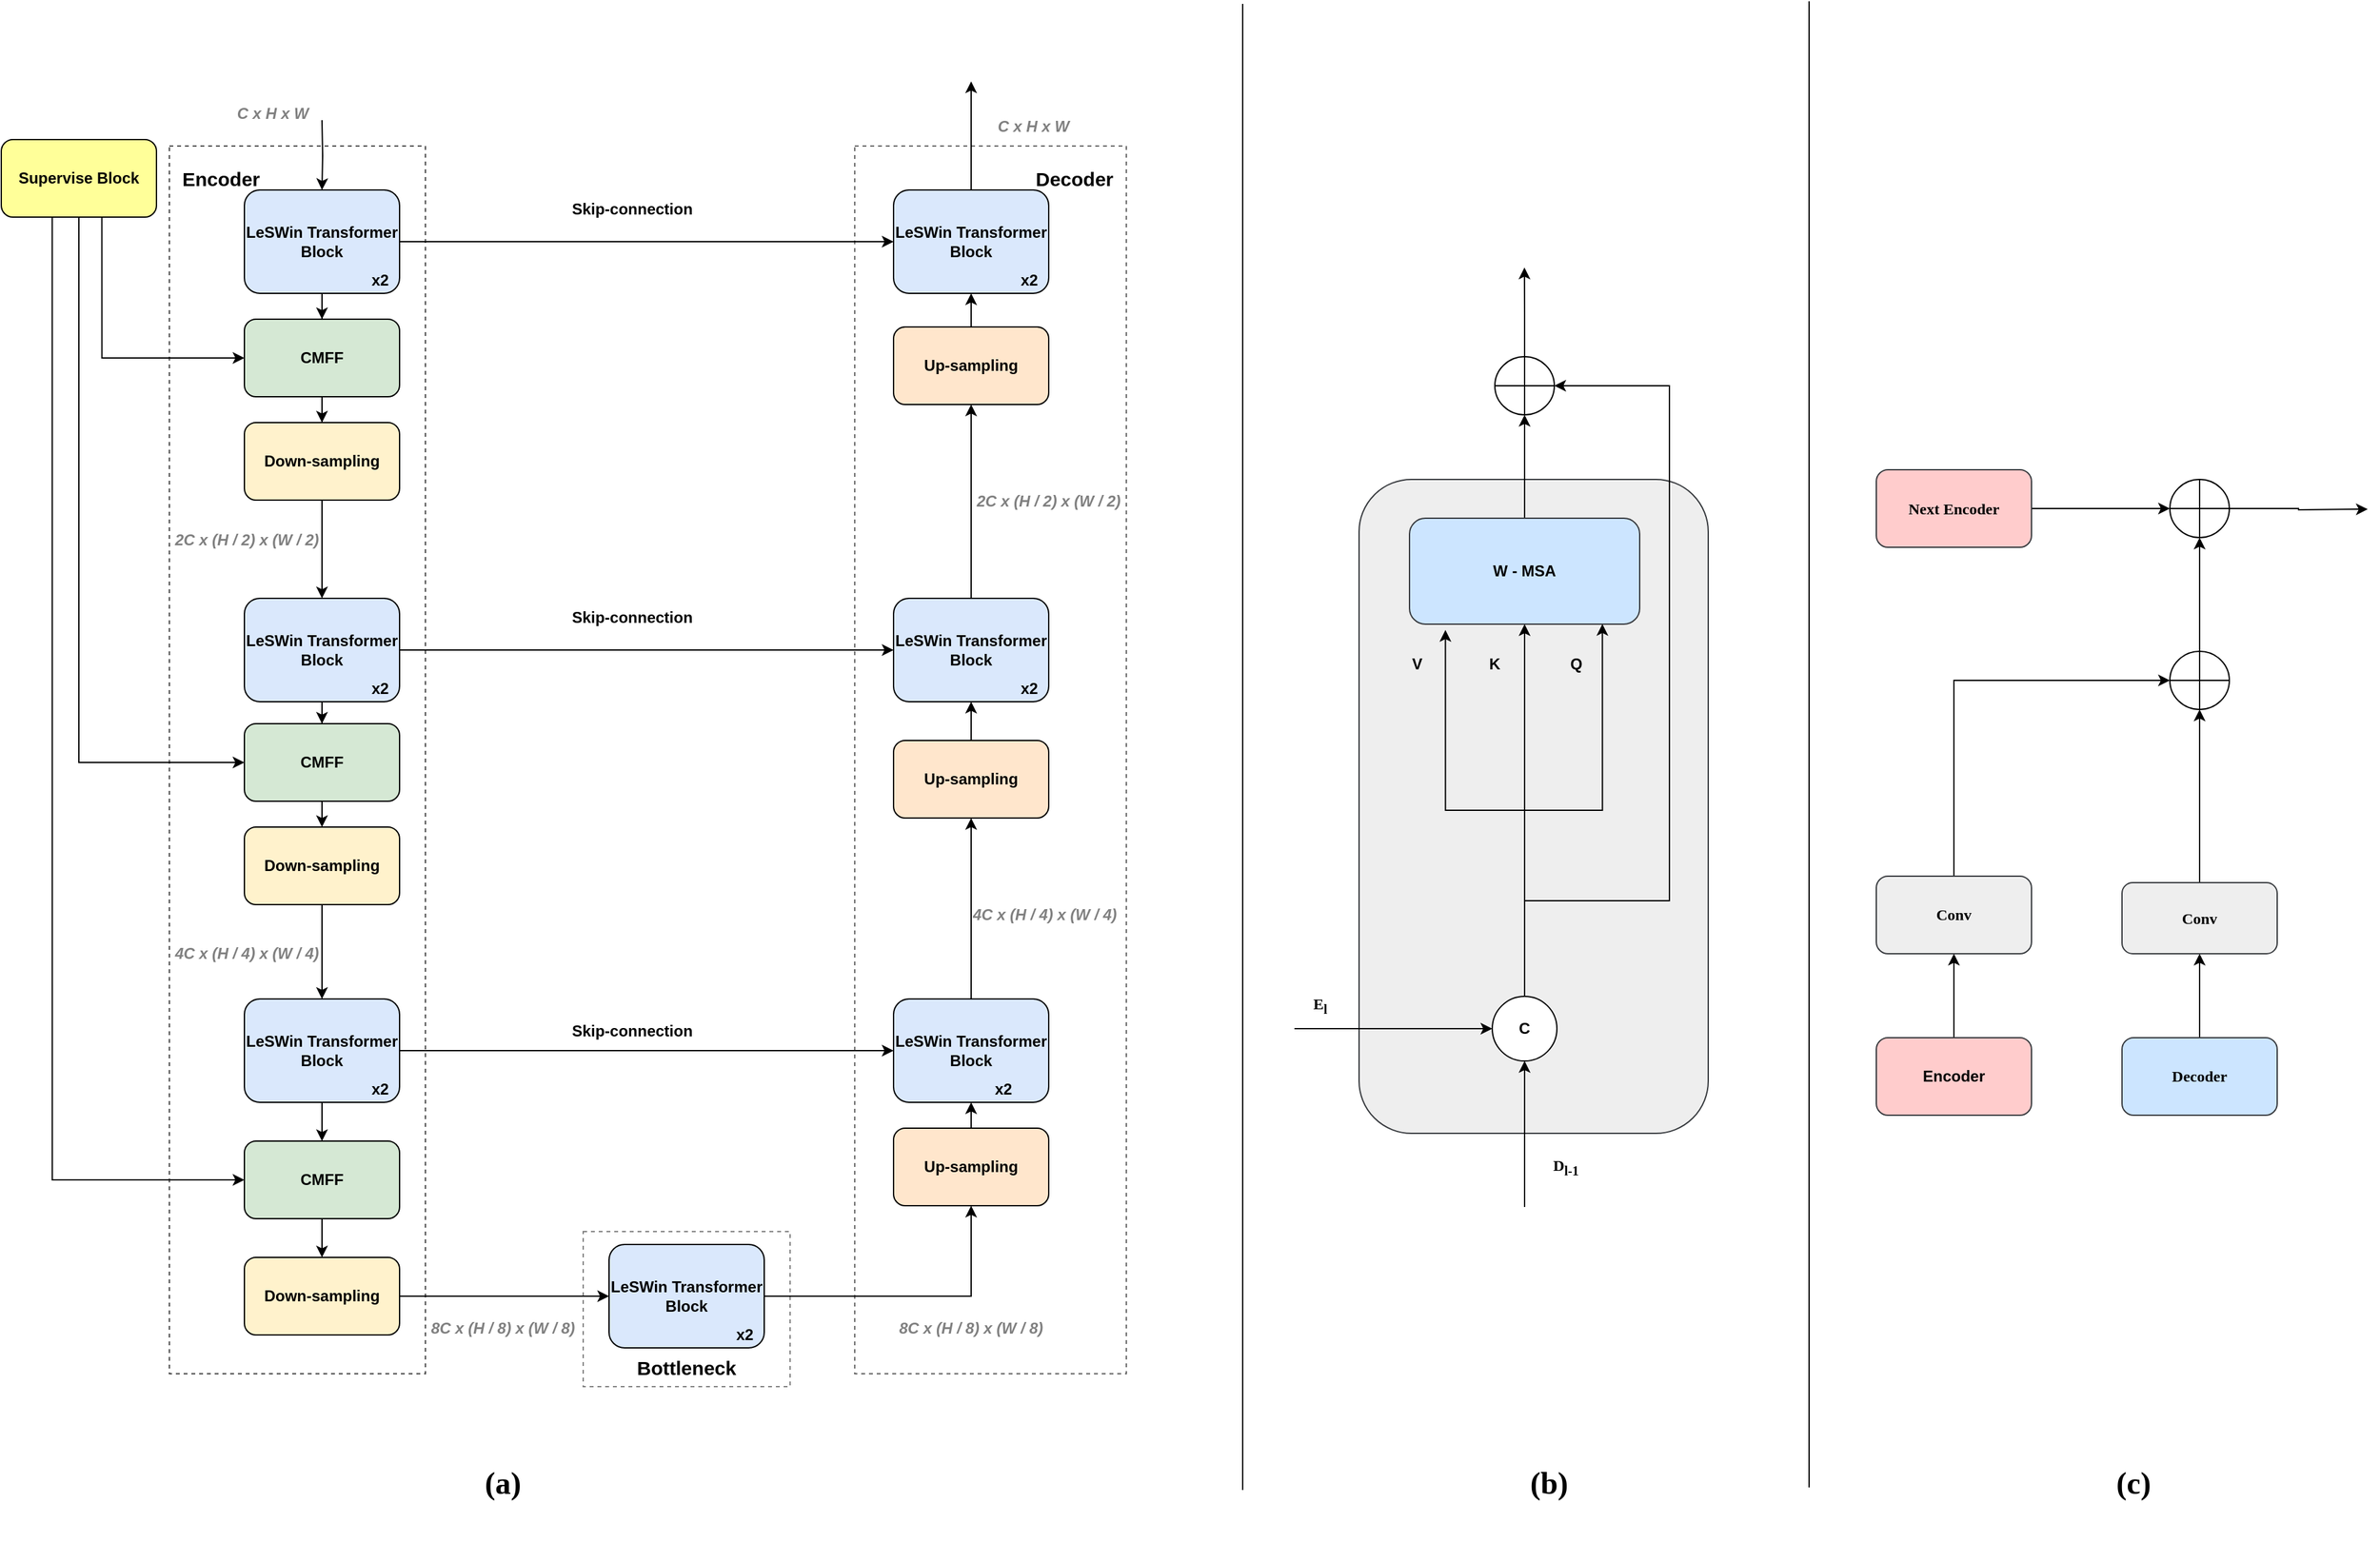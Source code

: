 <mxfile version="15.7.0" type="github">
  <diagram id="IXwqXhgnDkeGvteRUH3C" name="第 1 页">
    <mxGraphModel dx="2557" dy="1987" grid="1" gridSize="10" guides="1" tooltips="1" connect="1" arrows="1" fold="1" page="1" pageScale="1" pageWidth="827" pageHeight="1169" math="0" shadow="0">
      <root>
        <mxCell id="0" />
        <mxCell id="1" parent="0" />
        <mxCell id="qP3GUEBRzNVfUEcZbBKY-33" value="" style="rounded=1;whiteSpace=wrap;html=1;strokeColor=#36393d;fillColor=#eeeeee;fontStyle=1" vertex="1" parent="1">
          <mxGeometry x="1010" y="278" width="270" height="506" as="geometry" />
        </mxCell>
        <mxCell id="MLV8fCWVCvASni8vyX7m-54" value="" style="rounded=0;whiteSpace=wrap;html=1;shadow=0;glass=0;labelBackgroundColor=none;sketch=0;fontColor=default;strokeColor=#4D4D4D;fillColor=none;dashed=1;fontStyle=1" parent="1" vertex="1">
          <mxGeometry x="90" y="20" width="198" height="950" as="geometry" />
        </mxCell>
        <mxCell id="MLV8fCWVCvASni8vyX7m-61" value="" style="rounded=0;whiteSpace=wrap;html=1;shadow=0;glass=0;labelBackgroundColor=none;sketch=0;fontColor=default;strokeColor=#808080;fillColor=none;dashed=1;fontStyle=1" parent="1" vertex="1">
          <mxGeometry x="410" y="860" width="160" height="120" as="geometry" />
        </mxCell>
        <mxCell id="MLV8fCWVCvASni8vyX7m-59" value="" style="rounded=0;whiteSpace=wrap;html=1;shadow=0;glass=0;labelBackgroundColor=none;sketch=0;fontColor=default;strokeColor=#666666;fillColor=none;dashed=1;fontStyle=1" parent="1" vertex="1">
          <mxGeometry x="620" y="20" width="210" height="950" as="geometry" />
        </mxCell>
        <mxCell id="MLV8fCWVCvASni8vyX7m-4" value="" style="edgeStyle=orthogonalEdgeStyle;rounded=0;orthogonalLoop=1;jettySize=auto;html=1;fontColor=default;strokeColor=default;labelBackgroundColor=default;fontStyle=1" parent="1" target="MLV8fCWVCvASni8vyX7m-3" edge="1">
          <mxGeometry relative="1" as="geometry">
            <mxPoint x="208" as="sourcePoint" />
          </mxGeometry>
        </mxCell>
        <mxCell id="MLV8fCWVCvASni8vyX7m-51" style="edgeStyle=orthogonalEdgeStyle;rounded=0;orthogonalLoop=1;jettySize=auto;html=1;exitX=1;exitY=0.5;exitDx=0;exitDy=0;labelBackgroundColor=default;fontColor=default;startArrow=none;startFill=0;endArrow=classic;endFill=1;strokeColor=default;fontStyle=1" parent="1" source="MLV8fCWVCvASni8vyX7m-3" target="MLV8fCWVCvASni8vyX7m-34" edge="1">
          <mxGeometry relative="1" as="geometry" />
        </mxCell>
        <mxCell id="qP3GUEBRzNVfUEcZbBKY-15" value="" style="edgeStyle=orthogonalEdgeStyle;rounded=0;orthogonalLoop=1;jettySize=auto;html=1;fontStyle=1" edge="1" parent="1" source="MLV8fCWVCvASni8vyX7m-3" target="qP3GUEBRzNVfUEcZbBKY-14">
          <mxGeometry relative="1" as="geometry" />
        </mxCell>
        <mxCell id="MLV8fCWVCvASni8vyX7m-3" value="&lt;span&gt;LeSWin Transformer Block&lt;/span&gt;" style="rounded=1;whiteSpace=wrap;html=1;fillColor=#dae8fc;strokeColor=#000000;shadow=0;glass=0;sketch=0;labelBackgroundColor=none;fontColor=default;fontStyle=1" parent="1" vertex="1">
          <mxGeometry x="148" y="54" width="120" height="80" as="geometry" />
        </mxCell>
        <mxCell id="MLV8fCWVCvASni8vyX7m-5" value="x2" style="text;html=1;strokeColor=none;fillColor=none;align=center;verticalAlign=middle;whiteSpace=wrap;rounded=0;shadow=0;glass=0;sketch=0;fontColor=default;labelBackgroundColor=none;fontStyle=1" parent="1" vertex="1">
          <mxGeometry x="238" y="114" width="30" height="20" as="geometry" />
        </mxCell>
        <mxCell id="MLV8fCWVCvASni8vyX7m-52" style="edgeStyle=orthogonalEdgeStyle;rounded=0;orthogonalLoop=1;jettySize=auto;html=1;exitX=1;exitY=0.5;exitDx=0;exitDy=0;entryX=0;entryY=0.5;entryDx=0;entryDy=0;labelBackgroundColor=default;fontColor=default;startArrow=none;startFill=0;endArrow=classic;endFill=1;strokeColor=default;fontStyle=1" parent="1" source="MLV8fCWVCvASni8vyX7m-6" target="MLV8fCWVCvASni8vyX7m-32" edge="1">
          <mxGeometry relative="1" as="geometry" />
        </mxCell>
        <mxCell id="qP3GUEBRzNVfUEcZbBKY-18" value="" style="edgeStyle=orthogonalEdgeStyle;rounded=0;orthogonalLoop=1;jettySize=auto;html=1;fontStyle=1" edge="1" parent="1" source="MLV8fCWVCvASni8vyX7m-6" target="qP3GUEBRzNVfUEcZbBKY-17">
          <mxGeometry relative="1" as="geometry" />
        </mxCell>
        <mxCell id="MLV8fCWVCvASni8vyX7m-53" style="edgeStyle=orthogonalEdgeStyle;rounded=0;orthogonalLoop=1;jettySize=auto;html=1;exitX=1;exitY=0.5;exitDx=0;exitDy=0;entryX=0;entryY=0.5;entryDx=0;entryDy=0;labelBackgroundColor=default;fontColor=default;startArrow=none;startFill=0;endArrow=classic;endFill=1;strokeColor=default;fontStyle=1" parent="1" source="MLV8fCWVCvASni8vyX7m-10" target="MLV8fCWVCvASni8vyX7m-30" edge="1">
          <mxGeometry relative="1" as="geometry" />
        </mxCell>
        <mxCell id="qP3GUEBRzNVfUEcZbBKY-25" value="" style="edgeStyle=orthogonalEdgeStyle;rounded=0;orthogonalLoop=1;jettySize=auto;html=1;fontStyle=1" edge="1" parent="1" source="MLV8fCWVCvASni8vyX7m-10" target="qP3GUEBRzNVfUEcZbBKY-24">
          <mxGeometry relative="1" as="geometry" />
        </mxCell>
        <mxCell id="MLV8fCWVCvASni8vyX7m-10" value="&lt;span&gt;LeSWin Transformer Block&lt;/span&gt;" style="rounded=1;whiteSpace=wrap;html=1;fillColor=#dae8fc;strokeColor=default;shadow=0;glass=0;sketch=0;labelBackgroundColor=none;fontColor=default;fontStyle=1" parent="1" vertex="1">
          <mxGeometry x="148" y="680" width="120" height="80" as="geometry" />
        </mxCell>
        <mxCell id="MLV8fCWVCvASni8vyX7m-11" value="x2" style="text;html=1;strokeColor=none;fillColor=none;align=center;verticalAlign=middle;whiteSpace=wrap;rounded=0;shadow=0;glass=0;sketch=0;fontColor=default;labelBackgroundColor=none;fontStyle=1" parent="1" vertex="1">
          <mxGeometry x="238" y="740" width="30" height="20" as="geometry" />
        </mxCell>
        <mxCell id="MLV8fCWVCvASni8vyX7m-21" style="edgeStyle=orthogonalEdgeStyle;rounded=0;orthogonalLoop=1;jettySize=auto;html=1;exitX=0.5;exitY=1;exitDx=0;exitDy=0;labelBackgroundColor=default;fontColor=default;strokeColor=default;fontStyle=1" parent="1" source="MLV8fCWVCvASni8vyX7m-13" target="MLV8fCWVCvASni8vyX7m-6" edge="1">
          <mxGeometry relative="1" as="geometry" />
        </mxCell>
        <mxCell id="MLV8fCWVCvASni8vyX7m-13" value="Down-sampling" style="rounded=1;whiteSpace=wrap;html=1;shadow=0;glass=0;labelBackgroundColor=none;sketch=0;strokeColor=#000000;fillColor=#fff2cc;fontColor=default;fontStyle=1" parent="1" vertex="1">
          <mxGeometry x="148" y="234" width="120" height="60" as="geometry" />
        </mxCell>
        <mxCell id="MLV8fCWVCvASni8vyX7m-20" style="edgeStyle=orthogonalEdgeStyle;rounded=0;orthogonalLoop=1;jettySize=auto;html=1;exitX=0.5;exitY=1;exitDx=0;exitDy=0;labelBackgroundColor=default;fontColor=default;strokeColor=default;fontStyle=1" parent="1" source="MLV8fCWVCvASni8vyX7m-15" target="MLV8fCWVCvASni8vyX7m-10" edge="1">
          <mxGeometry relative="1" as="geometry" />
        </mxCell>
        <mxCell id="MLV8fCWVCvASni8vyX7m-15" value="Down-sampling" style="rounded=1;whiteSpace=wrap;html=1;shadow=0;glass=0;labelBackgroundColor=none;sketch=0;strokeColor=#000000;fillColor=#fff2cc;fontColor=default;fontStyle=1" parent="1" vertex="1">
          <mxGeometry x="148" y="547" width="120" height="60" as="geometry" />
        </mxCell>
        <mxCell id="MLV8fCWVCvASni8vyX7m-27" style="edgeStyle=orthogonalEdgeStyle;rounded=0;orthogonalLoop=1;jettySize=auto;html=1;exitX=1;exitY=0.5;exitDx=0;exitDy=0;labelBackgroundColor=default;fontColor=default;startArrow=none;startFill=0;endArrow=classic;endFill=1;strokeColor=default;fontStyle=1" parent="1" source="MLV8fCWVCvASni8vyX7m-18" target="MLV8fCWVCvASni8vyX7m-25" edge="1">
          <mxGeometry relative="1" as="geometry" />
        </mxCell>
        <mxCell id="MLV8fCWVCvASni8vyX7m-18" value="Down-sampling" style="rounded=1;whiteSpace=wrap;html=1;shadow=0;glass=0;labelBackgroundColor=none;sketch=0;strokeColor=#000000;fillColor=#fff2cc;fontColor=default;fontStyle=1" parent="1" vertex="1">
          <mxGeometry x="148" y="880" width="120" height="60" as="geometry" />
        </mxCell>
        <mxCell id="MLV8fCWVCvASni8vyX7m-22" value="&lt;i&gt;&lt;font&gt;C x H x W&lt;/font&gt;&lt;/i&gt;" style="text;html=1;strokeColor=none;fillColor=none;align=center;verticalAlign=middle;whiteSpace=wrap;rounded=0;shadow=0;glass=0;labelBackgroundColor=none;sketch=0;fontColor=#808080;fontStyle=1" parent="1" vertex="1">
          <mxGeometry x="140" y="-20" width="60" height="30" as="geometry" />
        </mxCell>
        <mxCell id="MLV8fCWVCvASni8vyX7m-29" style="edgeStyle=orthogonalEdgeStyle;rounded=0;orthogonalLoop=1;jettySize=auto;html=1;exitX=1;exitY=0.5;exitDx=0;exitDy=0;labelBackgroundColor=default;fontColor=default;startArrow=none;startFill=0;endArrow=classic;endFill=1;strokeColor=default;fontStyle=1" parent="1" source="MLV8fCWVCvASni8vyX7m-25" target="MLV8fCWVCvASni8vyX7m-28" edge="1">
          <mxGeometry relative="1" as="geometry" />
        </mxCell>
        <mxCell id="MLV8fCWVCvASni8vyX7m-25" value="&lt;span&gt;LeSWin Transformer Block&lt;/span&gt;" style="rounded=1;whiteSpace=wrap;html=1;fillColor=#dae8fc;strokeColor=default;shadow=0;glass=0;sketch=0;labelBackgroundColor=none;fontColor=default;fontStyle=1" parent="1" vertex="1">
          <mxGeometry x="430" y="870" width="120" height="80" as="geometry" />
        </mxCell>
        <mxCell id="MLV8fCWVCvASni8vyX7m-26" value="x2" style="text;html=1;strokeColor=none;fillColor=none;align=center;verticalAlign=middle;whiteSpace=wrap;rounded=0;shadow=0;glass=0;sketch=0;fontColor=default;labelBackgroundColor=none;fontStyle=1" parent="1" vertex="1">
          <mxGeometry x="520" y="930" width="30" height="20" as="geometry" />
        </mxCell>
        <mxCell id="MLV8fCWVCvASni8vyX7m-37" style="edgeStyle=orthogonalEdgeStyle;rounded=0;orthogonalLoop=1;jettySize=auto;html=1;exitX=0.5;exitY=0;exitDx=0;exitDy=0;entryX=0.5;entryY=1;entryDx=0;entryDy=0;labelBackgroundColor=default;fontColor=default;startArrow=none;startFill=0;endArrow=classic;endFill=1;strokeColor=default;fontStyle=1" parent="1" source="MLV8fCWVCvASni8vyX7m-28" target="MLV8fCWVCvASni8vyX7m-30" edge="1">
          <mxGeometry relative="1" as="geometry" />
        </mxCell>
        <mxCell id="MLV8fCWVCvASni8vyX7m-28" value="Up-sampling" style="rounded=1;whiteSpace=wrap;html=1;shadow=0;glass=0;labelBackgroundColor=none;sketch=0;strokeColor=#000000;fillColor=#ffe6cc;fontColor=default;fontStyle=1" parent="1" vertex="1">
          <mxGeometry x="650" y="780" width="120" height="60" as="geometry" />
        </mxCell>
        <mxCell id="MLV8fCWVCvASni8vyX7m-39" style="edgeStyle=orthogonalEdgeStyle;rounded=0;orthogonalLoop=1;jettySize=auto;html=1;exitX=0.5;exitY=0;exitDx=0;exitDy=0;labelBackgroundColor=default;fontColor=default;startArrow=none;startFill=0;endArrow=classic;endFill=1;strokeColor=default;fontStyle=1" parent="1" source="MLV8fCWVCvASni8vyX7m-30" target="MLV8fCWVCvASni8vyX7m-38" edge="1">
          <mxGeometry relative="1" as="geometry" />
        </mxCell>
        <mxCell id="MLV8fCWVCvASni8vyX7m-30" value="&lt;span&gt;LeSWin Transformer Block&lt;/span&gt;" style="rounded=1;whiteSpace=wrap;html=1;fillColor=#dae8fc;strokeColor=default;shadow=0;glass=0;sketch=0;labelBackgroundColor=none;fontColor=default;fontStyle=1" parent="1" vertex="1">
          <mxGeometry x="650" y="680" width="120" height="80" as="geometry" />
        </mxCell>
        <mxCell id="MLV8fCWVCvASni8vyX7m-31" value="x2" style="text;html=1;strokeColor=none;fillColor=none;align=center;verticalAlign=middle;whiteSpace=wrap;rounded=0;shadow=0;glass=0;sketch=0;fontColor=default;labelBackgroundColor=none;fontStyle=1" parent="1" vertex="1">
          <mxGeometry x="720" y="740" width="30" height="20" as="geometry" />
        </mxCell>
        <mxCell id="MLV8fCWVCvASni8vyX7m-43" style="edgeStyle=orthogonalEdgeStyle;rounded=0;orthogonalLoop=1;jettySize=auto;html=1;exitX=0.5;exitY=0;exitDx=0;exitDy=0;entryX=0.5;entryY=1;entryDx=0;entryDy=0;labelBackgroundColor=default;fontColor=default;startArrow=none;startFill=0;endArrow=classic;endFill=1;strokeColor=default;fontStyle=1" parent="1" source="MLV8fCWVCvASni8vyX7m-32" target="MLV8fCWVCvASni8vyX7m-41" edge="1">
          <mxGeometry relative="1" as="geometry" />
        </mxCell>
        <mxCell id="MLV8fCWVCvASni8vyX7m-32" value="&lt;span&gt;LeSWin Transformer Block&lt;/span&gt;" style="rounded=1;whiteSpace=wrap;html=1;fillColor=#dae8fc;strokeColor=default;shadow=0;glass=0;sketch=0;labelBackgroundColor=none;fontColor=default;fontStyle=1" parent="1" vertex="1">
          <mxGeometry x="650" y="370" width="120" height="80" as="geometry" />
        </mxCell>
        <mxCell id="MLV8fCWVCvASni8vyX7m-33" value="x2" style="text;html=1;strokeColor=none;fillColor=none;align=center;verticalAlign=middle;whiteSpace=wrap;rounded=0;shadow=0;glass=0;sketch=0;fontColor=default;labelBackgroundColor=none;fontStyle=1" parent="1" vertex="1">
          <mxGeometry x="740" y="430" width="30" height="20" as="geometry" />
        </mxCell>
        <mxCell id="MLV8fCWVCvASni8vyX7m-44" style="edgeStyle=orthogonalEdgeStyle;rounded=0;orthogonalLoop=1;jettySize=auto;html=1;exitX=0.5;exitY=0;exitDx=0;exitDy=0;labelBackgroundColor=default;fontColor=default;startArrow=none;startFill=0;endArrow=classic;endFill=1;strokeColor=default;fontStyle=1" parent="1" source="MLV8fCWVCvASni8vyX7m-34" edge="1">
          <mxGeometry relative="1" as="geometry">
            <mxPoint x="710" y="-30" as="targetPoint" />
          </mxGeometry>
        </mxCell>
        <mxCell id="MLV8fCWVCvASni8vyX7m-34" value="&lt;span&gt;LeSWin Transformer Block&lt;/span&gt;" style="rounded=1;whiteSpace=wrap;html=1;fillColor=#dae8fc;strokeColor=default;shadow=0;glass=0;sketch=0;labelBackgroundColor=none;fontColor=default;fontStyle=1" parent="1" vertex="1">
          <mxGeometry x="650" y="54" width="120" height="80" as="geometry" />
        </mxCell>
        <mxCell id="MLV8fCWVCvASni8vyX7m-35" value="x2" style="text;html=1;strokeColor=none;fillColor=none;align=center;verticalAlign=middle;whiteSpace=wrap;rounded=0;shadow=0;glass=0;sketch=0;fontColor=default;labelBackgroundColor=none;fontStyle=1" parent="1" vertex="1">
          <mxGeometry x="740" y="114" width="30" height="20" as="geometry" />
        </mxCell>
        <mxCell id="MLV8fCWVCvASni8vyX7m-40" style="edgeStyle=orthogonalEdgeStyle;rounded=0;orthogonalLoop=1;jettySize=auto;html=1;exitX=0.5;exitY=0;exitDx=0;exitDy=0;entryX=0.5;entryY=1;entryDx=0;entryDy=0;labelBackgroundColor=default;fontColor=default;startArrow=none;startFill=0;endArrow=classic;endFill=1;strokeColor=default;fontStyle=1" parent="1" source="MLV8fCWVCvASni8vyX7m-38" target="MLV8fCWVCvASni8vyX7m-32" edge="1">
          <mxGeometry relative="1" as="geometry" />
        </mxCell>
        <mxCell id="MLV8fCWVCvASni8vyX7m-38" value="Up-sampling" style="rounded=1;whiteSpace=wrap;html=1;shadow=0;glass=0;labelBackgroundColor=none;sketch=0;strokeColor=#000000;fillColor=#ffe6cc;fontColor=default;fontStyle=1" parent="1" vertex="1">
          <mxGeometry x="650" y="480" width="120" height="60" as="geometry" />
        </mxCell>
        <mxCell id="MLV8fCWVCvASni8vyX7m-42" style="edgeStyle=orthogonalEdgeStyle;rounded=0;orthogonalLoop=1;jettySize=auto;html=1;exitX=0.5;exitY=0;exitDx=0;exitDy=0;entryX=0.5;entryY=1;entryDx=0;entryDy=0;labelBackgroundColor=default;fontColor=default;startArrow=none;startFill=0;endArrow=classic;endFill=1;strokeColor=default;fontStyle=1" parent="1" source="MLV8fCWVCvASni8vyX7m-41" target="MLV8fCWVCvASni8vyX7m-34" edge="1">
          <mxGeometry relative="1" as="geometry" />
        </mxCell>
        <mxCell id="MLV8fCWVCvASni8vyX7m-41" value="&lt;span&gt;Up-sampling&lt;/span&gt;" style="rounded=1;whiteSpace=wrap;html=1;shadow=0;glass=0;labelBackgroundColor=none;sketch=0;strokeColor=#000000;fillColor=#ffe6cc;fontColor=default;fontStyle=1" parent="1" vertex="1">
          <mxGeometry x="650" y="160" width="120" height="60" as="geometry" />
        </mxCell>
        <mxCell id="MLV8fCWVCvASni8vyX7m-57" value="&lt;span&gt;&lt;font style=&quot;font-size: 15px&quot;&gt;Encoder&lt;/font&gt;&lt;/span&gt;" style="text;html=1;strokeColor=none;fillColor=none;align=center;verticalAlign=middle;whiteSpace=wrap;rounded=0;shadow=0;glass=0;dashed=1;labelBackgroundColor=none;sketch=0;fontColor=default;fontStyle=1" parent="1" vertex="1">
          <mxGeometry x="90" y="20" width="80" height="50" as="geometry" />
        </mxCell>
        <mxCell id="MLV8fCWVCvASni8vyX7m-60" value="&lt;span&gt;&lt;font style=&quot;font-size: 15px&quot;&gt;Decoder&lt;/font&gt;&lt;/span&gt;" style="text;html=1;strokeColor=none;fillColor=none;align=center;verticalAlign=middle;whiteSpace=wrap;rounded=0;shadow=0;glass=0;dashed=1;labelBackgroundColor=none;sketch=0;fontColor=default;fontStyle=1" parent="1" vertex="1">
          <mxGeometry x="750" y="20" width="80" height="50" as="geometry" />
        </mxCell>
        <mxCell id="MLV8fCWVCvASni8vyX7m-62" value="&lt;span style=&quot;font-size: 15px&quot;&gt;&lt;span&gt;Bottleneck&lt;/span&gt;&lt;/span&gt;" style="text;html=1;strokeColor=none;fillColor=none;align=center;verticalAlign=middle;whiteSpace=wrap;rounded=0;shadow=0;glass=0;dashed=1;labelBackgroundColor=none;sketch=0;fontColor=default;fontStyle=1" parent="1" vertex="1">
          <mxGeometry x="450" y="950" width="80" height="30" as="geometry" />
        </mxCell>
        <mxCell id="qP3GUEBRzNVfUEcZbBKY-1" value="&lt;i&gt;&lt;font&gt;&lt;span&gt;2C x (H / 2) x (W / 2)&lt;/span&gt;&lt;/font&gt;&lt;/i&gt;" style="text;html=1;strokeColor=none;fillColor=none;align=center;verticalAlign=middle;whiteSpace=wrap;rounded=0;shadow=0;glass=0;labelBackgroundColor=none;sketch=0;fontColor=#808080;fontStyle=1" vertex="1" parent="1">
          <mxGeometry x="90" y="310" width="120" height="30" as="geometry" />
        </mxCell>
        <mxCell id="qP3GUEBRzNVfUEcZbBKY-3" value="&lt;i&gt;&lt;font&gt;4C x (H / 4) x (W / 4)&lt;/font&gt;&lt;/i&gt;" style="text;html=1;strokeColor=none;fillColor=none;align=center;verticalAlign=middle;whiteSpace=wrap;rounded=0;shadow=0;glass=0;labelBackgroundColor=none;sketch=0;fontColor=#808080;fontStyle=1" vertex="1" parent="1">
          <mxGeometry x="90" y="630" width="120" height="30" as="geometry" />
        </mxCell>
        <mxCell id="qP3GUEBRzNVfUEcZbBKY-4" value="&lt;i&gt;&lt;font&gt;8C x (H / 8) x (W / 8)&lt;/font&gt;&lt;/i&gt;" style="text;html=1;strokeColor=none;fillColor=none;align=center;verticalAlign=middle;whiteSpace=wrap;rounded=0;shadow=0;glass=0;labelBackgroundColor=none;sketch=0;fontColor=#808080;fontStyle=1" vertex="1" parent="1">
          <mxGeometry x="288" y="920" width="120" height="30" as="geometry" />
        </mxCell>
        <mxCell id="qP3GUEBRzNVfUEcZbBKY-6" value="&lt;i&gt;&lt;font&gt;4C x (H / 4) x (W / 4)&lt;/font&gt;&lt;/i&gt;" style="text;html=1;strokeColor=none;fillColor=none;align=center;verticalAlign=middle;whiteSpace=wrap;rounded=0;shadow=0;glass=0;labelBackgroundColor=none;sketch=0;fontColor=#808080;fontStyle=1" vertex="1" parent="1">
          <mxGeometry x="707" y="600" width="120" height="30" as="geometry" />
        </mxCell>
        <mxCell id="qP3GUEBRzNVfUEcZbBKY-7" value="&lt;i&gt;&lt;font&gt;2C x (H / 2) x (W / 2)&lt;/font&gt;&lt;/i&gt;" style="text;html=1;strokeColor=none;fillColor=none;align=center;verticalAlign=middle;whiteSpace=wrap;rounded=0;shadow=0;glass=0;labelBackgroundColor=none;sketch=0;fontColor=#808080;fontStyle=1" vertex="1" parent="1">
          <mxGeometry x="710" y="280" width="120" height="30" as="geometry" />
        </mxCell>
        <mxCell id="qP3GUEBRzNVfUEcZbBKY-8" value="&lt;i&gt;&lt;font&gt;C x H x W&amp;nbsp;&lt;/font&gt;&lt;/i&gt;" style="text;html=1;strokeColor=none;fillColor=none;align=center;verticalAlign=middle;whiteSpace=wrap;rounded=0;shadow=0;glass=0;labelBackgroundColor=none;sketch=0;fontColor=#808080;fontStyle=1" vertex="1" parent="1">
          <mxGeometry x="700" y="-10" width="120" height="30" as="geometry" />
        </mxCell>
        <mxCell id="qP3GUEBRzNVfUEcZbBKY-9" value="&lt;span&gt;Skip-connection&lt;/span&gt;" style="text;html=1;strokeColor=none;fillColor=none;align=center;verticalAlign=middle;whiteSpace=wrap;rounded=0;fontStyle=1" vertex="1" parent="1">
          <mxGeometry x="388" y="370" width="120" height="30" as="geometry" />
        </mxCell>
        <mxCell id="qP3GUEBRzNVfUEcZbBKY-10" value="Skip-connection" style="text;html=1;strokeColor=none;fillColor=none;align=center;verticalAlign=middle;whiteSpace=wrap;rounded=0;fontStyle=1" vertex="1" parent="1">
          <mxGeometry x="388" y="690" width="120" height="30" as="geometry" />
        </mxCell>
        <mxCell id="qP3GUEBRzNVfUEcZbBKY-11" value="&lt;span&gt;Skip-connection&lt;/span&gt;" style="text;html=1;strokeColor=none;fillColor=none;align=center;verticalAlign=middle;whiteSpace=wrap;rounded=0;fontStyle=1" vertex="1" parent="1">
          <mxGeometry x="388" y="54" width="120" height="30" as="geometry" />
        </mxCell>
        <mxCell id="qP3GUEBRzNVfUEcZbBKY-13" value="" style="endArrow=none;html=1;rounded=0;fontStyle=1" edge="1" parent="1">
          <mxGeometry width="50" height="50" relative="1" as="geometry">
            <mxPoint x="920" y="1060" as="sourcePoint" />
            <mxPoint x="920" y="-90" as="targetPoint" />
          </mxGeometry>
        </mxCell>
        <mxCell id="qP3GUEBRzNVfUEcZbBKY-16" value="" style="edgeStyle=orthogonalEdgeStyle;rounded=0;orthogonalLoop=1;jettySize=auto;html=1;fontStyle=1" edge="1" parent="1" source="qP3GUEBRzNVfUEcZbBKY-14" target="MLV8fCWVCvASni8vyX7m-13">
          <mxGeometry relative="1" as="geometry" />
        </mxCell>
        <mxCell id="qP3GUEBRzNVfUEcZbBKY-28" style="edgeStyle=orthogonalEdgeStyle;rounded=0;orthogonalLoop=1;jettySize=auto;html=1;exitX=0;exitY=0.5;exitDx=0;exitDy=0;startArrow=classic;startFill=1;endArrow=none;endFill=0;entryX=0.648;entryY=1.007;entryDx=0;entryDy=0;entryPerimeter=0;fontStyle=1" edge="1" parent="1" source="qP3GUEBRzNVfUEcZbBKY-14" target="qP3GUEBRzNVfUEcZbBKY-31">
          <mxGeometry relative="1" as="geometry">
            <mxPoint x="50" y="40" as="targetPoint" />
          </mxGeometry>
        </mxCell>
        <mxCell id="qP3GUEBRzNVfUEcZbBKY-14" value="&lt;span&gt;CMFF&lt;/span&gt;" style="rounded=1;whiteSpace=wrap;html=1;shadow=0;glass=0;labelBackgroundColor=none;sketch=0;strokeColor=#000000;fillColor=#d5e8d4;fontStyle=1" vertex="1" parent="1">
          <mxGeometry x="148" y="154" width="120" height="60" as="geometry" />
        </mxCell>
        <mxCell id="qP3GUEBRzNVfUEcZbBKY-20" style="edgeStyle=orthogonalEdgeStyle;rounded=0;orthogonalLoop=1;jettySize=auto;html=1;exitX=0.5;exitY=1;exitDx=0;exitDy=0;entryX=0.5;entryY=0;entryDx=0;entryDy=0;fontStyle=1" edge="1" parent="1" source="qP3GUEBRzNVfUEcZbBKY-17" target="MLV8fCWVCvASni8vyX7m-15">
          <mxGeometry relative="1" as="geometry" />
        </mxCell>
        <mxCell id="qP3GUEBRzNVfUEcZbBKY-29" style="edgeStyle=orthogonalEdgeStyle;rounded=0;orthogonalLoop=1;jettySize=auto;html=1;exitX=0;exitY=0.5;exitDx=0;exitDy=0;startArrow=classic;startFill=1;endArrow=none;endFill=0;entryX=0.5;entryY=1;entryDx=0;entryDy=0;fontStyle=1" edge="1" parent="1" source="qP3GUEBRzNVfUEcZbBKY-17" target="qP3GUEBRzNVfUEcZbBKY-31">
          <mxGeometry relative="1" as="geometry">
            <mxPoint x="30" y="40" as="targetPoint" />
          </mxGeometry>
        </mxCell>
        <mxCell id="qP3GUEBRzNVfUEcZbBKY-17" value="CMFF" style="rounded=1;whiteSpace=wrap;html=1;shadow=0;glass=0;labelBackgroundColor=none;sketch=0;strokeColor=#000000;fillColor=#d5e8d4;fontStyle=1" vertex="1" parent="1">
          <mxGeometry x="148" y="467" width="120" height="60" as="geometry" />
        </mxCell>
        <mxCell id="qP3GUEBRzNVfUEcZbBKY-22" value="" style="group;fontStyle=1" vertex="1" connectable="0" parent="1">
          <mxGeometry x="148" y="370" width="120" height="80" as="geometry" />
        </mxCell>
        <mxCell id="qP3GUEBRzNVfUEcZbBKY-23" value="" style="group;fontStyle=1" vertex="1" connectable="0" parent="qP3GUEBRzNVfUEcZbBKY-22">
          <mxGeometry width="120" height="80" as="geometry" />
        </mxCell>
        <mxCell id="MLV8fCWVCvASni8vyX7m-6" value="&lt;span&gt;LeSWin Transformer Block&lt;/span&gt;" style="rounded=1;whiteSpace=wrap;html=1;fillColor=#dae8fc;strokeColor=#000000;shadow=0;glass=0;sketch=0;labelBackgroundColor=none;fontColor=default;fontStyle=1" parent="qP3GUEBRzNVfUEcZbBKY-23" vertex="1">
          <mxGeometry width="120" height="80" as="geometry" />
        </mxCell>
        <mxCell id="MLV8fCWVCvASni8vyX7m-7" value="x2" style="text;html=1;strokeColor=none;fillColor=none;align=center;verticalAlign=middle;whiteSpace=wrap;rounded=0;shadow=0;glass=0;sketch=0;fontColor=default;labelBackgroundColor=none;fontStyle=1" parent="qP3GUEBRzNVfUEcZbBKY-23" vertex="1">
          <mxGeometry x="90" y="60" width="30" height="20" as="geometry" />
        </mxCell>
        <mxCell id="qP3GUEBRzNVfUEcZbBKY-26" value="" style="edgeStyle=orthogonalEdgeStyle;rounded=0;orthogonalLoop=1;jettySize=auto;html=1;fontStyle=1" edge="1" parent="1" source="qP3GUEBRzNVfUEcZbBKY-24" target="MLV8fCWVCvASni8vyX7m-18">
          <mxGeometry relative="1" as="geometry" />
        </mxCell>
        <mxCell id="qP3GUEBRzNVfUEcZbBKY-30" style="edgeStyle=orthogonalEdgeStyle;rounded=0;orthogonalLoop=1;jettySize=auto;html=1;exitX=0;exitY=0.5;exitDx=0;exitDy=0;startArrow=classic;startFill=1;endArrow=none;endFill=0;entryX=0.328;entryY=0.993;entryDx=0;entryDy=0;entryPerimeter=0;fontStyle=1" edge="1" parent="1" source="qP3GUEBRzNVfUEcZbBKY-24" target="qP3GUEBRzNVfUEcZbBKY-31">
          <mxGeometry relative="1" as="geometry">
            <mxPoint x="10" y="40" as="targetPoint" />
          </mxGeometry>
        </mxCell>
        <mxCell id="qP3GUEBRzNVfUEcZbBKY-24" value="CMFF" style="rounded=1;whiteSpace=wrap;html=1;shadow=0;glass=0;labelBackgroundColor=none;sketch=0;strokeColor=#000000;fillColor=#d5e8d4;fontStyle=1" vertex="1" parent="1">
          <mxGeometry x="148" y="790" width="120" height="60" as="geometry" />
        </mxCell>
        <mxCell id="qP3GUEBRzNVfUEcZbBKY-5" value="&lt;i&gt;&lt;font&gt;8C x (H / 8) x (W / 8)&lt;/font&gt;&lt;/i&gt;" style="text;html=1;strokeColor=none;fillColor=none;align=center;verticalAlign=middle;whiteSpace=wrap;rounded=0;shadow=0;glass=0;labelBackgroundColor=none;sketch=0;fontColor=#808080;fontStyle=1" vertex="1" parent="1">
          <mxGeometry x="650" y="920" width="120" height="30" as="geometry" />
        </mxCell>
        <mxCell id="qP3GUEBRzNVfUEcZbBKY-31" value="Supervise Block" style="rounded=1;whiteSpace=wrap;html=1;strokeColor=#000000;fillColor=#FFFF99;fontStyle=1" vertex="1" parent="1">
          <mxGeometry x="-40" y="15" width="120" height="60" as="geometry" />
        </mxCell>
        <mxCell id="qP3GUEBRzNVfUEcZbBKY-43" value="" style="edgeStyle=orthogonalEdgeStyle;rounded=0;orthogonalLoop=1;jettySize=auto;html=1;startArrow=none;startFill=0;endArrow=classic;endFill=1;fontStyle=1" edge="1" parent="1" source="qP3GUEBRzNVfUEcZbBKY-34" target="qP3GUEBRzNVfUEcZbBKY-42">
          <mxGeometry relative="1" as="geometry" />
        </mxCell>
        <mxCell id="qP3GUEBRzNVfUEcZbBKY-34" value="W - MSA" style="rounded=1;whiteSpace=wrap;html=1;strokeColor=#36393d;fillColor=#cce5ff;fontStyle=1" vertex="1" parent="1">
          <mxGeometry x="1049" y="308" width="178" height="82" as="geometry" />
        </mxCell>
        <mxCell id="qP3GUEBRzNVfUEcZbBKY-36" style="edgeStyle=orthogonalEdgeStyle;rounded=0;orthogonalLoop=1;jettySize=auto;html=1;exitX=0.5;exitY=0;exitDx=0;exitDy=0;entryX=0.5;entryY=1;entryDx=0;entryDy=0;startArrow=none;startFill=0;endArrow=classic;endFill=1;fontStyle=1" edge="1" parent="1" source="qP3GUEBRzNVfUEcZbBKY-35" target="qP3GUEBRzNVfUEcZbBKY-34">
          <mxGeometry relative="1" as="geometry" />
        </mxCell>
        <mxCell id="qP3GUEBRzNVfUEcZbBKY-37" style="edgeStyle=orthogonalEdgeStyle;rounded=0;orthogonalLoop=1;jettySize=auto;html=1;exitX=0.5;exitY=1;exitDx=0;exitDy=0;startArrow=classic;startFill=1;endArrow=none;endFill=0;fontStyle=1" edge="1" parent="1" source="qP3GUEBRzNVfUEcZbBKY-35">
          <mxGeometry relative="1" as="geometry">
            <mxPoint x="1138" y="841" as="targetPoint" />
          </mxGeometry>
        </mxCell>
        <mxCell id="qP3GUEBRzNVfUEcZbBKY-38" style="edgeStyle=orthogonalEdgeStyle;rounded=0;orthogonalLoop=1;jettySize=auto;html=1;exitX=0;exitY=0.5;exitDx=0;exitDy=0;startArrow=classic;startFill=1;endArrow=none;endFill=0;fontStyle=1" edge="1" parent="1" source="qP3GUEBRzNVfUEcZbBKY-35">
          <mxGeometry relative="1" as="geometry">
            <mxPoint x="960" y="703" as="targetPoint" />
          </mxGeometry>
        </mxCell>
        <mxCell id="qP3GUEBRzNVfUEcZbBKY-45" style="edgeStyle=orthogonalEdgeStyle;rounded=0;orthogonalLoop=1;jettySize=auto;html=1;exitX=0.5;exitY=0;exitDx=0;exitDy=0;entryX=0.838;entryY=0.998;entryDx=0;entryDy=0;entryPerimeter=0;startArrow=none;startFill=0;endArrow=classic;endFill=1;fontStyle=1" edge="1" parent="1" source="qP3GUEBRzNVfUEcZbBKY-35" target="qP3GUEBRzNVfUEcZbBKY-34">
          <mxGeometry relative="1" as="geometry" />
        </mxCell>
        <mxCell id="qP3GUEBRzNVfUEcZbBKY-46" style="edgeStyle=orthogonalEdgeStyle;rounded=0;orthogonalLoop=1;jettySize=auto;html=1;exitX=0.5;exitY=0;exitDx=0;exitDy=0;entryX=0.156;entryY=1.055;entryDx=0;entryDy=0;entryPerimeter=0;startArrow=none;startFill=0;endArrow=classic;endFill=1;fontStyle=1" edge="1" parent="1" source="qP3GUEBRzNVfUEcZbBKY-35" target="qP3GUEBRzNVfUEcZbBKY-34">
          <mxGeometry relative="1" as="geometry" />
        </mxCell>
        <mxCell id="qP3GUEBRzNVfUEcZbBKY-47" style="edgeStyle=orthogonalEdgeStyle;rounded=0;orthogonalLoop=1;jettySize=auto;html=1;exitX=0.5;exitY=0;exitDx=0;exitDy=0;entryX=1;entryY=0.5;entryDx=0;entryDy=0;startArrow=none;startFill=0;endArrow=classic;endFill=1;fontStyle=1" edge="1" parent="1" source="qP3GUEBRzNVfUEcZbBKY-35" target="qP3GUEBRzNVfUEcZbBKY-42">
          <mxGeometry relative="1" as="geometry">
            <Array as="points">
              <mxPoint x="1138" y="604" />
              <mxPoint x="1250" y="604" />
              <mxPoint x="1250" y="206" />
            </Array>
          </mxGeometry>
        </mxCell>
        <mxCell id="qP3GUEBRzNVfUEcZbBKY-35" value="C" style="ellipse;whiteSpace=wrap;html=1;aspect=fixed;fontStyle=1" vertex="1" parent="1">
          <mxGeometry x="1113" y="678" width="50" height="50" as="geometry" />
        </mxCell>
        <mxCell id="qP3GUEBRzNVfUEcZbBKY-44" style="edgeStyle=orthogonalEdgeStyle;rounded=0;orthogonalLoop=1;jettySize=auto;html=1;exitX=0.5;exitY=0;exitDx=0;exitDy=0;startArrow=none;startFill=0;endArrow=classic;endFill=1;fontStyle=1" edge="1" parent="1" source="qP3GUEBRzNVfUEcZbBKY-42">
          <mxGeometry relative="1" as="geometry">
            <mxPoint x="1137.882" y="114" as="targetPoint" />
          </mxGeometry>
        </mxCell>
        <mxCell id="qP3GUEBRzNVfUEcZbBKY-42" value="" style="shape=orEllipse;perimeter=ellipsePerimeter;whiteSpace=wrap;html=1;backgroundOutline=1;fontColor=#FF170F;strokeColor=#000000;align=center;verticalAlign=top;fillColor=default;fontStyle=1" vertex="1" parent="1">
          <mxGeometry x="1115" y="183" width="46" height="45" as="geometry" />
        </mxCell>
        <mxCell id="qP3GUEBRzNVfUEcZbBKY-48" value="V" style="text;html=1;strokeColor=none;fillColor=none;align=center;verticalAlign=middle;whiteSpace=wrap;rounded=0;fontStyle=1" vertex="1" parent="1">
          <mxGeometry x="1040" y="411" width="30" height="20" as="geometry" />
        </mxCell>
        <mxCell id="qP3GUEBRzNVfUEcZbBKY-49" value="K" style="text;html=1;strokeColor=none;fillColor=none;align=center;verticalAlign=middle;whiteSpace=wrap;rounded=0;fontStyle=1" vertex="1" parent="1">
          <mxGeometry x="1100" y="411" width="30" height="20" as="geometry" />
        </mxCell>
        <mxCell id="qP3GUEBRzNVfUEcZbBKY-50" value="Q" style="text;html=1;strokeColor=none;fillColor=none;align=center;verticalAlign=middle;whiteSpace=wrap;rounded=0;fontStyle=1" vertex="1" parent="1">
          <mxGeometry x="1163" y="411" width="30" height="20" as="geometry" />
        </mxCell>
        <mxCell id="qP3GUEBRzNVfUEcZbBKY-51" value="&lt;font face=&quot;Times New Roman&quot;&gt;E&lt;sub&gt;l&lt;/sub&gt;&lt;/font&gt;" style="text;html=1;strokeColor=none;fillColor=none;align=center;verticalAlign=middle;whiteSpace=wrap;rounded=0;fontStyle=1" vertex="1" parent="1">
          <mxGeometry x="950" y="670" width="60" height="30" as="geometry" />
        </mxCell>
        <mxCell id="qP3GUEBRzNVfUEcZbBKY-52" value="&lt;font face=&quot;Times New Roman&quot;&gt;D&lt;sub&gt;l-1&lt;/sub&gt;&lt;/font&gt;" style="text;html=1;strokeColor=none;fillColor=none;align=center;verticalAlign=middle;whiteSpace=wrap;rounded=0;fontStyle=1" vertex="1" parent="1">
          <mxGeometry x="1140" y="795" width="60" height="30" as="geometry" />
        </mxCell>
        <mxCell id="qP3GUEBRzNVfUEcZbBKY-53" value="&lt;h1&gt;(a)&lt;/h1&gt;" style="text;html=1;strokeColor=none;fillColor=none;align=center;verticalAlign=middle;whiteSpace=wrap;rounded=0;fontFamily=Times New Roman;fontStyle=1" vertex="1" parent="1">
          <mxGeometry x="166" y="1010" width="364" height="90" as="geometry" />
        </mxCell>
        <mxCell id="qP3GUEBRzNVfUEcZbBKY-54" value="&lt;h1&gt;(b)&lt;/h1&gt;" style="text;html=1;strokeColor=none;fillColor=none;align=center;verticalAlign=middle;whiteSpace=wrap;rounded=0;fontFamily=Times New Roman;fontStyle=1" vertex="1" parent="1">
          <mxGeometry x="975" y="1010" width="364" height="90" as="geometry" />
        </mxCell>
        <mxCell id="qP3GUEBRzNVfUEcZbBKY-57" value="" style="endArrow=none;html=1;rounded=0;fontStyle=1" edge="1" parent="1">
          <mxGeometry width="50" height="50" relative="1" as="geometry">
            <mxPoint x="1358" y="1058" as="sourcePoint" />
            <mxPoint x="1358" y="-92" as="targetPoint" />
          </mxGeometry>
        </mxCell>
        <mxCell id="qP3GUEBRzNVfUEcZbBKY-67" value="" style="edgeStyle=orthogonalEdgeStyle;rounded=0;orthogonalLoop=1;jettySize=auto;html=1;fontFamily=Times New Roman;startArrow=none;startFill=0;endArrow=classic;endFill=1;" edge="1" parent="1" source="qP3GUEBRzNVfUEcZbBKY-59" target="qP3GUEBRzNVfUEcZbBKY-61">
          <mxGeometry relative="1" as="geometry" />
        </mxCell>
        <mxCell id="qP3GUEBRzNVfUEcZbBKY-59" value="&lt;span style=&quot;font-family: &amp;#34;helvetica&amp;#34; ; font-weight: 700&quot;&gt;Encoder&lt;/span&gt;" style="rounded=1;whiteSpace=wrap;html=1;fontFamily=Times New Roman;strokeColor=#36393d;fillColor=#ffcccc;" vertex="1" parent="1">
          <mxGeometry x="1410" y="710" width="120" height="60" as="geometry" />
        </mxCell>
        <mxCell id="qP3GUEBRzNVfUEcZbBKY-68" value="" style="edgeStyle=orthogonalEdgeStyle;rounded=0;orthogonalLoop=1;jettySize=auto;html=1;fontFamily=Times New Roman;startArrow=none;startFill=0;endArrow=classic;endFill=1;" edge="1" parent="1" source="qP3GUEBRzNVfUEcZbBKY-60" target="qP3GUEBRzNVfUEcZbBKY-62">
          <mxGeometry relative="1" as="geometry" />
        </mxCell>
        <mxCell id="qP3GUEBRzNVfUEcZbBKY-60" value="&lt;b&gt;Decoder&lt;/b&gt;" style="rounded=1;whiteSpace=wrap;html=1;fontFamily=Times New Roman;strokeColor=#36393d;fillColor=#cce5ff;" vertex="1" parent="1">
          <mxGeometry x="1600" y="710" width="120" height="60" as="geometry" />
        </mxCell>
        <mxCell id="qP3GUEBRzNVfUEcZbBKY-72" style="edgeStyle=orthogonalEdgeStyle;rounded=0;orthogonalLoop=1;jettySize=auto;html=1;exitX=0.5;exitY=0;exitDx=0;exitDy=0;entryX=0;entryY=0.5;entryDx=0;entryDy=0;fontFamily=Times New Roman;startArrow=none;startFill=0;endArrow=classic;endFill=1;" edge="1" parent="1" source="qP3GUEBRzNVfUEcZbBKY-61" target="qP3GUEBRzNVfUEcZbBKY-64">
          <mxGeometry relative="1" as="geometry" />
        </mxCell>
        <mxCell id="qP3GUEBRzNVfUEcZbBKY-61" value="&lt;b&gt;Conv&lt;/b&gt;" style="rounded=1;whiteSpace=wrap;html=1;fontFamily=Times New Roman;fillColor=#eeeeee;strokeColor=#36393d;" vertex="1" parent="1">
          <mxGeometry x="1410" y="585" width="120" height="60" as="geometry" />
        </mxCell>
        <mxCell id="qP3GUEBRzNVfUEcZbBKY-69" style="edgeStyle=orthogonalEdgeStyle;rounded=0;orthogonalLoop=1;jettySize=auto;html=1;exitX=0.5;exitY=0;exitDx=0;exitDy=0;entryX=0.5;entryY=1;entryDx=0;entryDy=0;fontFamily=Times New Roman;startArrow=none;startFill=0;endArrow=classic;endFill=1;" edge="1" parent="1" source="qP3GUEBRzNVfUEcZbBKY-62" target="qP3GUEBRzNVfUEcZbBKY-64">
          <mxGeometry relative="1" as="geometry" />
        </mxCell>
        <mxCell id="qP3GUEBRzNVfUEcZbBKY-62" value="&lt;b&gt;Conv&lt;/b&gt;" style="rounded=1;whiteSpace=wrap;html=1;fontFamily=Times New Roman;strokeColor=#36393d;fillColor=#eeeeee;" vertex="1" parent="1">
          <mxGeometry x="1600" y="590" width="120" height="55" as="geometry" />
        </mxCell>
        <mxCell id="qP3GUEBRzNVfUEcZbBKY-70" style="edgeStyle=orthogonalEdgeStyle;rounded=0;orthogonalLoop=1;jettySize=auto;html=1;exitX=0.5;exitY=0;exitDx=0;exitDy=0;entryX=0.5;entryY=1;entryDx=0;entryDy=0;fontFamily=Times New Roman;startArrow=none;startFill=0;endArrow=classic;endFill=1;" edge="1" parent="1" source="qP3GUEBRzNVfUEcZbBKY-64" target="qP3GUEBRzNVfUEcZbBKY-65">
          <mxGeometry relative="1" as="geometry" />
        </mxCell>
        <mxCell id="qP3GUEBRzNVfUEcZbBKY-64" value="" style="shape=orEllipse;perimeter=ellipsePerimeter;whiteSpace=wrap;html=1;backgroundOutline=1;fontColor=#FF170F;strokeColor=#000000;align=center;verticalAlign=top;fillColor=default;fontStyle=1" vertex="1" parent="1">
          <mxGeometry x="1637" y="411" width="46" height="45" as="geometry" />
        </mxCell>
        <mxCell id="qP3GUEBRzNVfUEcZbBKY-73" style="edgeStyle=orthogonalEdgeStyle;rounded=0;orthogonalLoop=1;jettySize=auto;html=1;exitX=1;exitY=0.5;exitDx=0;exitDy=0;fontFamily=Times New Roman;startArrow=none;startFill=0;endArrow=classic;endFill=1;" edge="1" parent="1" source="qP3GUEBRzNVfUEcZbBKY-65">
          <mxGeometry relative="1" as="geometry">
            <mxPoint x="1790" y="301" as="targetPoint" />
          </mxGeometry>
        </mxCell>
        <mxCell id="qP3GUEBRzNVfUEcZbBKY-65" value="" style="shape=orEllipse;perimeter=ellipsePerimeter;whiteSpace=wrap;html=1;backgroundOutline=1;fontColor=#FF170F;strokeColor=#000000;align=center;verticalAlign=top;fillColor=default;fontStyle=1" vertex="1" parent="1">
          <mxGeometry x="1637" y="278" width="46" height="45" as="geometry" />
        </mxCell>
        <mxCell id="qP3GUEBRzNVfUEcZbBKY-71" style="edgeStyle=orthogonalEdgeStyle;rounded=0;orthogonalLoop=1;jettySize=auto;html=1;exitX=1;exitY=0.5;exitDx=0;exitDy=0;entryX=0;entryY=0.5;entryDx=0;entryDy=0;fontFamily=Times New Roman;startArrow=none;startFill=0;endArrow=classic;endFill=1;" edge="1" parent="1" source="qP3GUEBRzNVfUEcZbBKY-66" target="qP3GUEBRzNVfUEcZbBKY-65">
          <mxGeometry relative="1" as="geometry" />
        </mxCell>
        <mxCell id="qP3GUEBRzNVfUEcZbBKY-66" value="&lt;b&gt;Next Encoder&lt;/b&gt;" style="rounded=1;whiteSpace=wrap;html=1;fontFamily=Times New Roman;strokeColor=#36393d;fillColor=#ffcccc;" vertex="1" parent="1">
          <mxGeometry x="1410" y="270.5" width="120" height="60" as="geometry" />
        </mxCell>
        <mxCell id="qP3GUEBRzNVfUEcZbBKY-74" value="&lt;h1&gt;(c)&lt;/h1&gt;" style="text;html=1;strokeColor=none;fillColor=none;align=center;verticalAlign=middle;whiteSpace=wrap;rounded=0;fontFamily=Times New Roman;fontStyle=1" vertex="1" parent="1">
          <mxGeometry x="1427" y="1010" width="364" height="90" as="geometry" />
        </mxCell>
      </root>
    </mxGraphModel>
  </diagram>
</mxfile>
